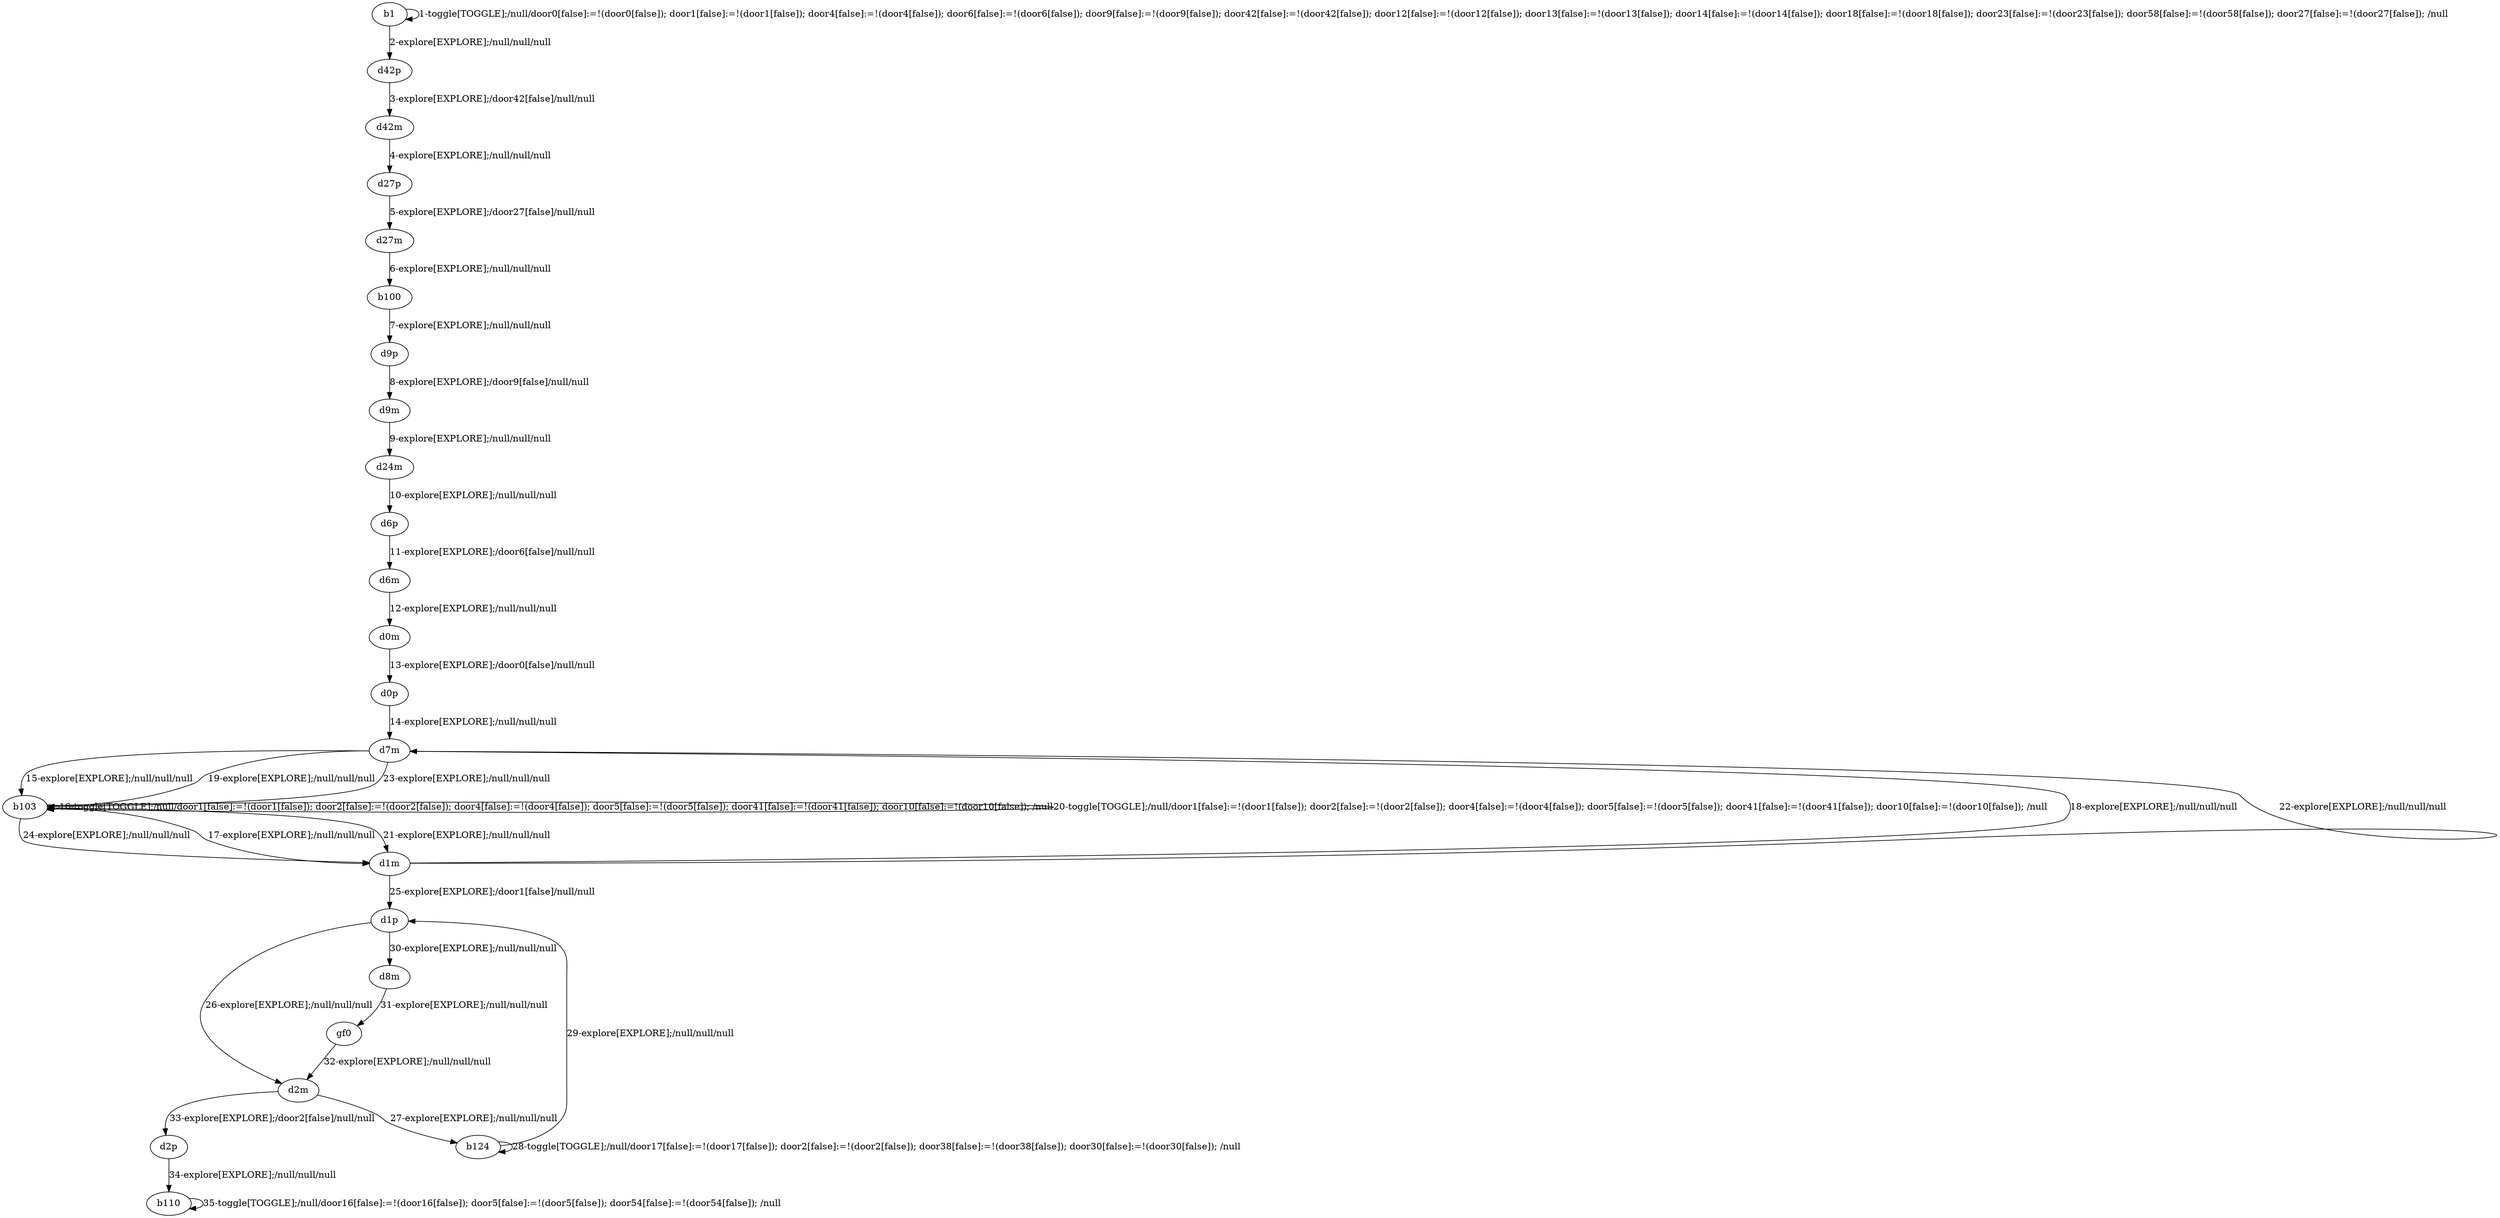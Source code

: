 # Total number of goals covered by this test: 1
# b110 --> b110

digraph g {
"b1" -> "b1" [label = "1-toggle[TOGGLE];/null/door0[false]:=!(door0[false]); door1[false]:=!(door1[false]); door4[false]:=!(door4[false]); door6[false]:=!(door6[false]); door9[false]:=!(door9[false]); door42[false]:=!(door42[false]); door12[false]:=!(door12[false]); door13[false]:=!(door13[false]); door14[false]:=!(door14[false]); door18[false]:=!(door18[false]); door23[false]:=!(door23[false]); door58[false]:=!(door58[false]); door27[false]:=!(door27[false]); /null"];
"b1" -> "d42p" [label = "2-explore[EXPLORE];/null/null/null"];
"d42p" -> "d42m" [label = "3-explore[EXPLORE];/door42[false]/null/null"];
"d42m" -> "d27p" [label = "4-explore[EXPLORE];/null/null/null"];
"d27p" -> "d27m" [label = "5-explore[EXPLORE];/door27[false]/null/null"];
"d27m" -> "b100" [label = "6-explore[EXPLORE];/null/null/null"];
"b100" -> "d9p" [label = "7-explore[EXPLORE];/null/null/null"];
"d9p" -> "d9m" [label = "8-explore[EXPLORE];/door9[false]/null/null"];
"d9m" -> "d24m" [label = "9-explore[EXPLORE];/null/null/null"];
"d24m" -> "d6p" [label = "10-explore[EXPLORE];/null/null/null"];
"d6p" -> "d6m" [label = "11-explore[EXPLORE];/door6[false]/null/null"];
"d6m" -> "d0m" [label = "12-explore[EXPLORE];/null/null/null"];
"d0m" -> "d0p" [label = "13-explore[EXPLORE];/door0[false]/null/null"];
"d0p" -> "d7m" [label = "14-explore[EXPLORE];/null/null/null"];
"d7m" -> "b103" [label = "15-explore[EXPLORE];/null/null/null"];
"b103" -> "b103" [label = "16-toggle[TOGGLE];/null/door1[false]:=!(door1[false]); door2[false]:=!(door2[false]); door4[false]:=!(door4[false]); door5[false]:=!(door5[false]); door41[false]:=!(door41[false]); door10[false]:=!(door10[false]); /null"];
"b103" -> "d1m" [label = "17-explore[EXPLORE];/null/null/null"];
"d1m" -> "d7m" [label = "18-explore[EXPLORE];/null/null/null"];
"d7m" -> "b103" [label = "19-explore[EXPLORE];/null/null/null"];
"b103" -> "b103" [label = "20-toggle[TOGGLE];/null/door1[false]:=!(door1[false]); door2[false]:=!(door2[false]); door4[false]:=!(door4[false]); door5[false]:=!(door5[false]); door41[false]:=!(door41[false]); door10[false]:=!(door10[false]); /null"];
"b103" -> "d1m" [label = "21-explore[EXPLORE];/null/null/null"];
"d1m" -> "d7m" [label = "22-explore[EXPLORE];/null/null/null"];
"d7m" -> "b103" [label = "23-explore[EXPLORE];/null/null/null"];
"b103" -> "d1m" [label = "24-explore[EXPLORE];/null/null/null"];
"d1m" -> "d1p" [label = "25-explore[EXPLORE];/door1[false]/null/null"];
"d1p" -> "d2m" [label = "26-explore[EXPLORE];/null/null/null"];
"d2m" -> "b124" [label = "27-explore[EXPLORE];/null/null/null"];
"b124" -> "b124" [label = "28-toggle[TOGGLE];/null/door17[false]:=!(door17[false]); door2[false]:=!(door2[false]); door38[false]:=!(door38[false]); door30[false]:=!(door30[false]); /null"];
"b124" -> "d1p" [label = "29-explore[EXPLORE];/null/null/null"];
"d1p" -> "d8m" [label = "30-explore[EXPLORE];/null/null/null"];
"d8m" -> "gf0" [label = "31-explore[EXPLORE];/null/null/null"];
"gf0" -> "d2m" [label = "32-explore[EXPLORE];/null/null/null"];
"d2m" -> "d2p" [label = "33-explore[EXPLORE];/door2[false]/null/null"];
"d2p" -> "b110" [label = "34-explore[EXPLORE];/null/null/null"];
"b110" -> "b110" [label = "35-toggle[TOGGLE];/null/door16[false]:=!(door16[false]); door5[false]:=!(door5[false]); door54[false]:=!(door54[false]); /null"];
}